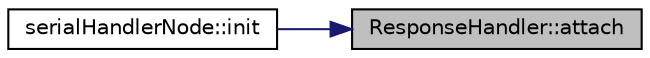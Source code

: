 digraph "ResponseHandler::attach"
{
 // LATEX_PDF_SIZE
  edge [fontname="Helvetica",fontsize="10",labelfontname="Helvetica",labelfontsize="10"];
  node [fontname="Helvetica",fontsize="10",shape=record];
  rankdir="RL";
  Node1 [label="ResponseHandler::attach",height=0.2,width=0.4,color="black", fillcolor="grey75", style="filled", fontcolor="black",tooltip="Attach the callback function to the response key word. This callback function will be called automati..."];
  Node1 -> Node2 [dir="back",color="midnightblue",fontsize="10",style="solid",fontname="Helvetica"];
  Node2 [label="serialHandlerNode::init",height=0.2,width=0.4,color="black", fillcolor="white", style="filled",URL="$classserial_handler_node.html#abb6092109287830784fd0cb6c7de3d8d",tooltip="Subscribe to the ROS command messages and attach all the actions to the responseHandler callback."];
}
